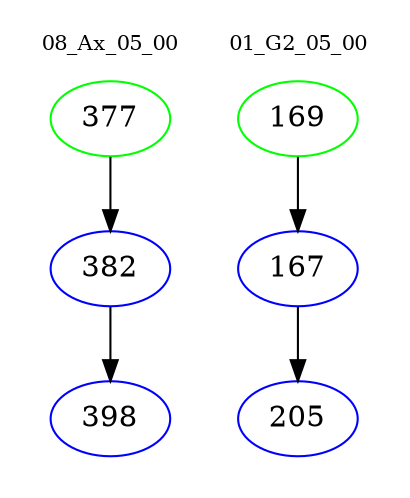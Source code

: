 digraph{
subgraph cluster_0 {
color = white
label = "08_Ax_05_00";
fontsize=10;
T0_377 [label="377", color="green"]
T0_377 -> T0_382 [color="black"]
T0_382 [label="382", color="blue"]
T0_382 -> T0_398 [color="black"]
T0_398 [label="398", color="blue"]
}
subgraph cluster_1 {
color = white
label = "01_G2_05_00";
fontsize=10;
T1_169 [label="169", color="green"]
T1_169 -> T1_167 [color="black"]
T1_167 [label="167", color="blue"]
T1_167 -> T1_205 [color="black"]
T1_205 [label="205", color="blue"]
}
}
